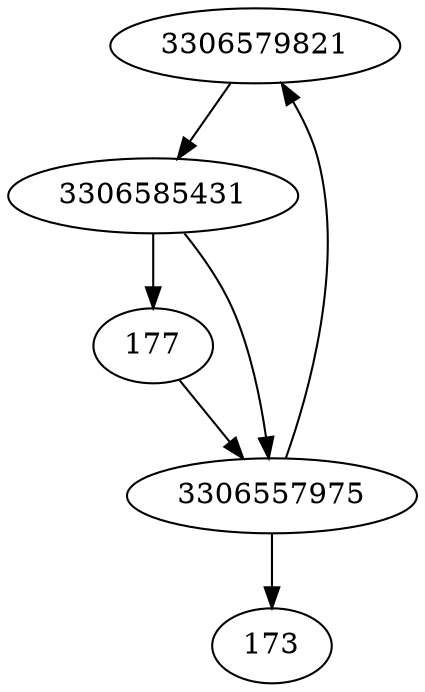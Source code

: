 strict digraph  {
3306579821;
173;
177;
3306557975;
3306585431;
3306579821 -> 3306585431;
177 -> 3306557975;
3306557975 -> 173;
3306557975 -> 3306579821;
3306585431 -> 177;
3306585431 -> 3306557975;
}
